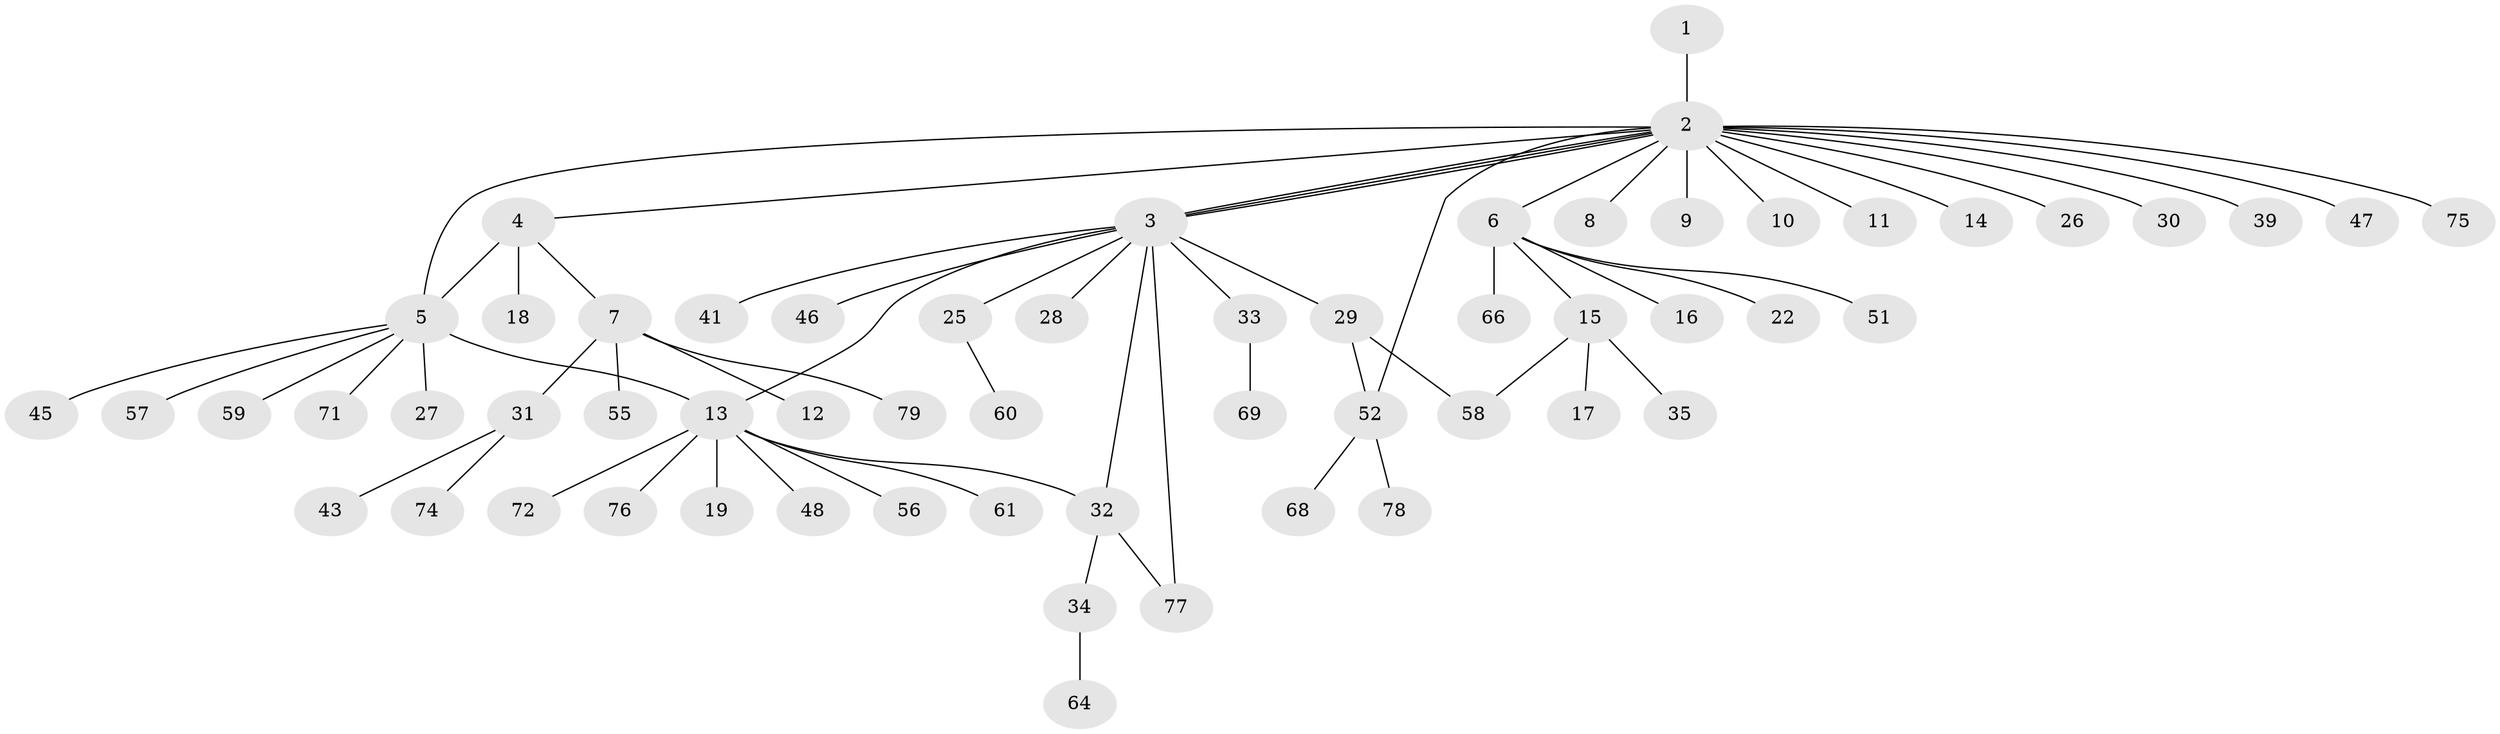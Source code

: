 // original degree distribution, {1: 0.620253164556962, 19: 0.012658227848101266, 12: 0.012658227848101266, 6: 0.02531645569620253, 8: 0.012658227848101266, 7: 0.02531645569620253, 2: 0.17721518987341772, 5: 0.012658227848101266, 3: 0.06329113924050633, 4: 0.0379746835443038}
// Generated by graph-tools (version 1.1) at 2025/11/02/27/25 16:11:11]
// undirected, 59 vertices, 66 edges
graph export_dot {
graph [start="1"]
  node [color=gray90,style=filled];
  1;
  2 [super="+23"];
  3 [super="+20"];
  4 [super="+67"];
  5 [super="+24"];
  6 [super="+21"];
  7 [super="+50"];
  8;
  9;
  10 [super="+38"];
  11;
  12 [super="+70"];
  13 [super="+44"];
  14;
  15 [super="+65"];
  16;
  17 [super="+36"];
  18 [super="+42"];
  19;
  22;
  25 [super="+54"];
  26;
  27;
  28;
  29 [super="+63"];
  30 [super="+40"];
  31 [super="+49"];
  32 [super="+37"];
  33;
  34;
  35;
  39;
  41;
  43;
  45;
  46;
  47;
  48 [super="+73"];
  51;
  52 [super="+53"];
  55;
  56;
  57;
  58 [super="+62"];
  59;
  60;
  61;
  64;
  66;
  68;
  69;
  71;
  72;
  74;
  75;
  76;
  77;
  78;
  79;
  1 -- 2;
  2 -- 3;
  2 -- 3;
  2 -- 3;
  2 -- 4;
  2 -- 5;
  2 -- 6;
  2 -- 8;
  2 -- 9;
  2 -- 10;
  2 -- 11;
  2 -- 14;
  2 -- 26;
  2 -- 30;
  2 -- 39;
  2 -- 47;
  2 -- 52;
  2 -- 75;
  3 -- 25;
  3 -- 28;
  3 -- 29;
  3 -- 32;
  3 -- 33;
  3 -- 41;
  3 -- 46;
  3 -- 13;
  3 -- 77;
  4 -- 5 [weight=2];
  4 -- 7;
  4 -- 18;
  5 -- 13;
  5 -- 27;
  5 -- 45;
  5 -- 57;
  5 -- 59;
  5 -- 71;
  6 -- 15;
  6 -- 16;
  6 -- 22;
  6 -- 51;
  6 -- 66;
  7 -- 12;
  7 -- 31;
  7 -- 55;
  7 -- 79;
  13 -- 19;
  13 -- 56;
  13 -- 61;
  13 -- 72;
  13 -- 76;
  13 -- 48;
  13 -- 32;
  15 -- 17;
  15 -- 35;
  15 -- 58;
  25 -- 60;
  29 -- 58;
  29 -- 52;
  31 -- 43;
  31 -- 74;
  32 -- 34;
  32 -- 77;
  33 -- 69;
  34 -- 64;
  52 -- 68;
  52 -- 78;
}
